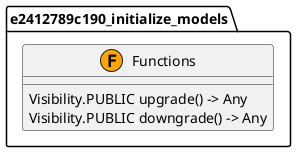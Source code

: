 @startuml
skinparam classAttributeIconSize 0

package "e2412789c190_initialize_models" {
  class Functions <<(F,orange)>> {
    Visibility.PUBLIC upgrade() -> Any
    Visibility.PUBLIC downgrade() -> Any
  }
}

' Relationships
@enduml